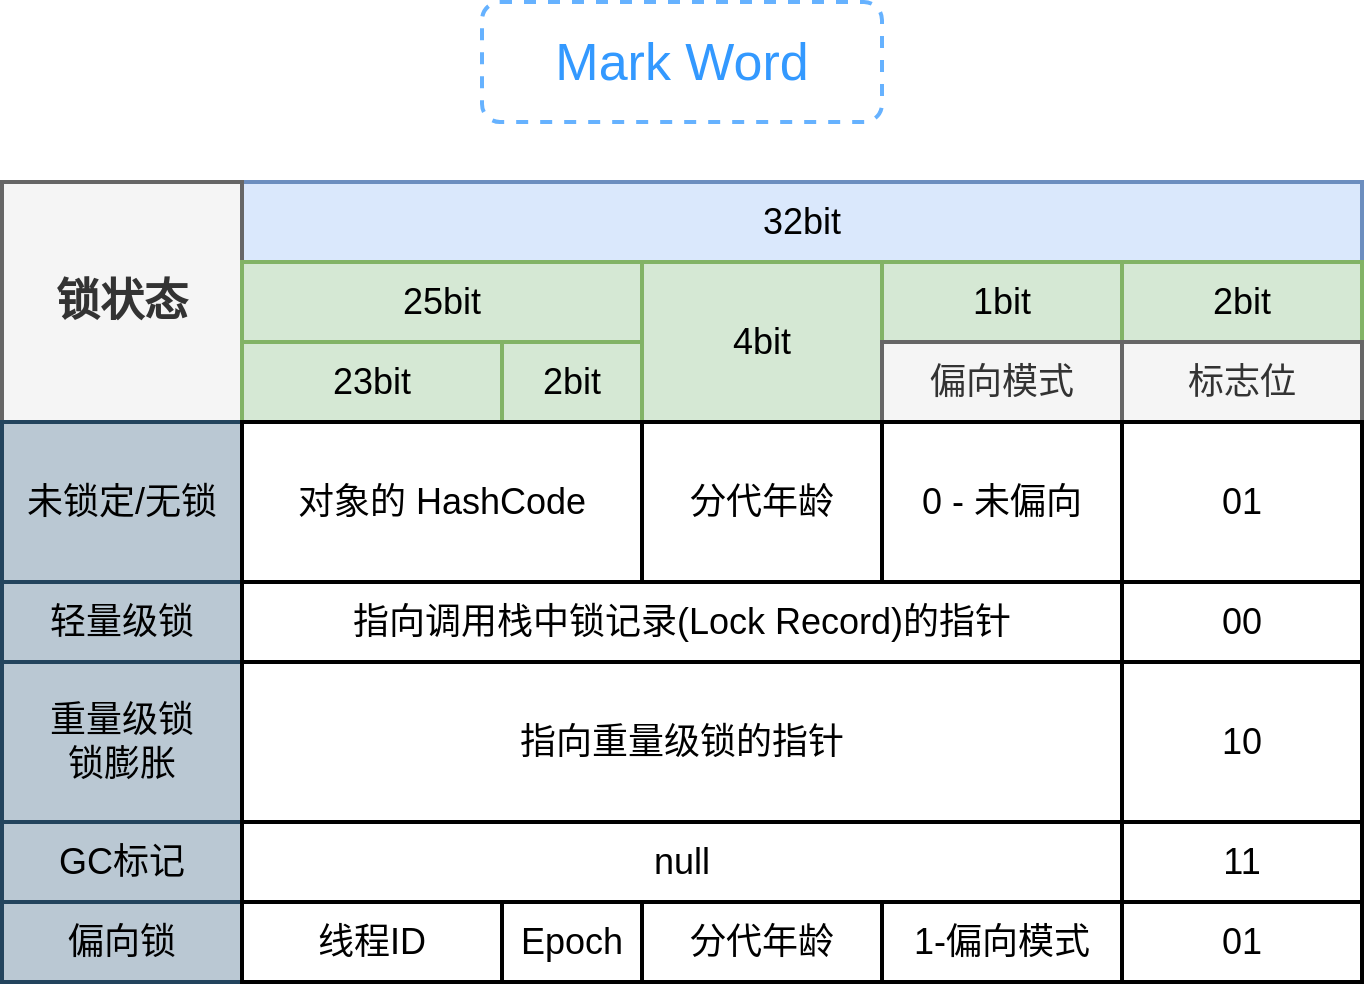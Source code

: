 <mxfile version="14.4.2" type="github">
  <diagram id="jGbxMY5IhiKX8wRGJWSk" name="Page-1">
    <mxGraphModel dx="2066" dy="1161" grid="1" gridSize="10" guides="1" tooltips="1" connect="1" arrows="1" fold="1" page="1" pageScale="1" pageWidth="827" pageHeight="1169" math="0" shadow="0">
      <root>
        <mxCell id="0" />
        <mxCell id="1" parent="0" />
        <mxCell id="sBcvcom1AQNV1496R9Lu-2" value="&lt;font style=&quot;font-size: 18px&quot;&gt;32bit&lt;/font&gt;" style="rounded=0;whiteSpace=wrap;html=1;fillColor=#dae8fc;strokeColor=#6c8ebf;strokeWidth=2;" vertex="1" parent="1">
          <mxGeometry x="200" y="160" width="560" height="40" as="geometry" />
        </mxCell>
        <mxCell id="sBcvcom1AQNV1496R9Lu-3" value="&lt;b style=&quot;font-size: 22px&quot;&gt;锁状态&lt;/b&gt;" style="rounded=0;whiteSpace=wrap;html=1;fillColor=#f5f5f5;strokeColor=#666666;fontColor=#333333;strokeWidth=2;" vertex="1" parent="1">
          <mxGeometry x="80" y="160" width="120" height="120" as="geometry" />
        </mxCell>
        <mxCell id="sBcvcom1AQNV1496R9Lu-7" value="&lt;font style=&quot;font-size: 18px&quot;&gt;25bit&lt;/font&gt;" style="rounded=0;whiteSpace=wrap;html=1;fillColor=#d5e8d4;strokeColor=#82b366;strokeWidth=2;" vertex="1" parent="1">
          <mxGeometry x="200" y="200" width="200" height="40" as="geometry" />
        </mxCell>
        <mxCell id="sBcvcom1AQNV1496R9Lu-9" value="&lt;font style=&quot;font-size: 18px&quot;&gt;4bit&lt;br&gt;&lt;/font&gt;" style="rounded=0;whiteSpace=wrap;html=1;fillColor=#d5e8d4;strokeColor=#82b366;strokeWidth=2;" vertex="1" parent="1">
          <mxGeometry x="400" y="200" width="120" height="80" as="geometry" />
        </mxCell>
        <mxCell id="sBcvcom1AQNV1496R9Lu-10" value="&lt;font style=&quot;font-size: 18px&quot;&gt;1bit&lt;br&gt;&lt;/font&gt;" style="rounded=0;whiteSpace=wrap;html=1;fillColor=#d5e8d4;strokeColor=#82b366;strokeWidth=2;" vertex="1" parent="1">
          <mxGeometry x="520" y="200" width="120" height="40" as="geometry" />
        </mxCell>
        <mxCell id="sBcvcom1AQNV1496R9Lu-11" value="&lt;font style=&quot;font-size: 18px&quot;&gt;2bit&lt;br&gt;&lt;/font&gt;" style="rounded=0;whiteSpace=wrap;html=1;fillColor=#d5e8d4;strokeColor=#82b366;strokeWidth=2;" vertex="1" parent="1">
          <mxGeometry x="640" y="200" width="120" height="40" as="geometry" />
        </mxCell>
        <mxCell id="sBcvcom1AQNV1496R9Lu-15" value="&lt;font style=&quot;font-size: 18px&quot;&gt;23bit&lt;/font&gt;" style="rounded=0;whiteSpace=wrap;html=1;fillColor=#d5e8d4;strokeColor=#82b366;strokeWidth=2;" vertex="1" parent="1">
          <mxGeometry x="200" y="240" width="130" height="40" as="geometry" />
        </mxCell>
        <mxCell id="sBcvcom1AQNV1496R9Lu-16" value="&lt;font style=&quot;font-size: 18px&quot;&gt;2bit&lt;/font&gt;" style="rounded=0;whiteSpace=wrap;html=1;fillColor=#d5e8d4;strokeColor=#82b366;strokeWidth=2;" vertex="1" parent="1">
          <mxGeometry x="330" y="240" width="70" height="40" as="geometry" />
        </mxCell>
        <mxCell id="sBcvcom1AQNV1496R9Lu-17" value="&lt;font style=&quot;font-size: 18px&quot;&gt;偏向模式&lt;br&gt;&lt;/font&gt;" style="rounded=0;whiteSpace=wrap;html=1;strokeWidth=2;fillColor=#f5f5f5;strokeColor=#666666;fontColor=#333333;" vertex="1" parent="1">
          <mxGeometry x="520" y="240" width="120" height="40" as="geometry" />
        </mxCell>
        <mxCell id="sBcvcom1AQNV1496R9Lu-18" value="&lt;font style=&quot;font-size: 18px&quot;&gt;标志位&lt;br&gt;&lt;/font&gt;" style="rounded=0;whiteSpace=wrap;html=1;strokeWidth=2;fillColor=#f5f5f5;strokeColor=#666666;fontColor=#333333;" vertex="1" parent="1">
          <mxGeometry x="640" y="240" width="120" height="40" as="geometry" />
        </mxCell>
        <mxCell id="sBcvcom1AQNV1496R9Lu-22" value="&lt;font style=&quot;font-size: 18px&quot;&gt;未锁定/无锁&lt;/font&gt;" style="rounded=0;whiteSpace=wrap;html=1;fillColor=#bac8d3;strokeColor=#23445d;strokeWidth=2;" vertex="1" parent="1">
          <mxGeometry x="80" y="280" width="120" height="80" as="geometry" />
        </mxCell>
        <mxCell id="sBcvcom1AQNV1496R9Lu-23" value="&lt;font style=&quot;font-size: 18px&quot;&gt;轻量级锁&lt;/font&gt;" style="rounded=0;whiteSpace=wrap;html=1;fillColor=#bac8d3;strokeColor=#23445d;strokeWidth=2;" vertex="1" parent="1">
          <mxGeometry x="80" y="360" width="120" height="40" as="geometry" />
        </mxCell>
        <mxCell id="sBcvcom1AQNV1496R9Lu-24" value="&lt;font style=&quot;font-size: 18px&quot;&gt;重量级锁&lt;br&gt;锁膨胀&lt;/font&gt;" style="rounded=0;whiteSpace=wrap;html=1;fillColor=#bac8d3;strokeColor=#23445d;strokeWidth=2;" vertex="1" parent="1">
          <mxGeometry x="80" y="400" width="120" height="80" as="geometry" />
        </mxCell>
        <mxCell id="sBcvcom1AQNV1496R9Lu-25" value="&lt;font style=&quot;font-size: 18px&quot;&gt;GC标记&lt;/font&gt;" style="rounded=0;whiteSpace=wrap;html=1;fillColor=#bac8d3;strokeColor=#23445d;strokeWidth=2;" vertex="1" parent="1">
          <mxGeometry x="80" y="480" width="120" height="40" as="geometry" />
        </mxCell>
        <mxCell id="sBcvcom1AQNV1496R9Lu-26" value="&lt;font style=&quot;font-size: 18px&quot;&gt;偏向锁&lt;/font&gt;" style="rounded=0;whiteSpace=wrap;html=1;fillColor=#bac8d3;strokeColor=#23445d;strokeWidth=2;" vertex="1" parent="1">
          <mxGeometry x="80" y="520" width="120" height="40" as="geometry" />
        </mxCell>
        <mxCell id="sBcvcom1AQNV1496R9Lu-27" value="&lt;span style=&quot;font-size: 18px&quot;&gt;对象的 HashCode&lt;/span&gt;" style="rounded=0;whiteSpace=wrap;html=1;strokeWidth=2;" vertex="1" parent="1">
          <mxGeometry x="200" y="280" width="200" height="80" as="geometry" />
        </mxCell>
        <mxCell id="sBcvcom1AQNV1496R9Lu-28" value="&lt;font style=&quot;font-size: 18px&quot;&gt;分代年龄&lt;br&gt;&lt;/font&gt;" style="rounded=0;whiteSpace=wrap;html=1;strokeWidth=2;" vertex="1" parent="1">
          <mxGeometry x="400" y="280" width="120" height="80" as="geometry" />
        </mxCell>
        <mxCell id="sBcvcom1AQNV1496R9Lu-29" value="&lt;font style=&quot;font-size: 18px&quot;&gt;0 - 未偏向&lt;br&gt;&lt;/font&gt;" style="rounded=0;whiteSpace=wrap;html=1;strokeWidth=2;" vertex="1" parent="1">
          <mxGeometry x="520" y="280" width="120" height="80" as="geometry" />
        </mxCell>
        <mxCell id="sBcvcom1AQNV1496R9Lu-30" value="&lt;font style=&quot;font-size: 18px&quot;&gt;01&lt;br&gt;&lt;/font&gt;" style="rounded=0;whiteSpace=wrap;html=1;strokeWidth=2;" vertex="1" parent="1">
          <mxGeometry x="640" y="280" width="120" height="80" as="geometry" />
        </mxCell>
        <mxCell id="sBcvcom1AQNV1496R9Lu-31" value="&lt;span style=&quot;font-size: 18px&quot;&gt;指向调用栈中锁记录(Lock Record)的指针&lt;/span&gt;" style="rounded=0;whiteSpace=wrap;html=1;strokeWidth=2;" vertex="1" parent="1">
          <mxGeometry x="200" y="360" width="440" height="40" as="geometry" />
        </mxCell>
        <mxCell id="sBcvcom1AQNV1496R9Lu-32" value="&lt;font style=&quot;font-size: 18px&quot;&gt;00&lt;br&gt;&lt;/font&gt;" style="rounded=0;whiteSpace=wrap;html=1;strokeWidth=2;" vertex="1" parent="1">
          <mxGeometry x="640" y="360" width="120" height="40" as="geometry" />
        </mxCell>
        <mxCell id="sBcvcom1AQNV1496R9Lu-33" value="&lt;span style=&quot;font-size: 18px&quot;&gt;指向重量级锁的指针&lt;/span&gt;" style="rounded=0;whiteSpace=wrap;html=1;strokeWidth=2;" vertex="1" parent="1">
          <mxGeometry x="200" y="400" width="440" height="80" as="geometry" />
        </mxCell>
        <mxCell id="sBcvcom1AQNV1496R9Lu-34" value="&lt;font style=&quot;font-size: 18px&quot;&gt;10&lt;br&gt;&lt;/font&gt;" style="rounded=0;whiteSpace=wrap;html=1;strokeWidth=2;" vertex="1" parent="1">
          <mxGeometry x="640" y="400" width="120" height="80" as="geometry" />
        </mxCell>
        <mxCell id="sBcvcom1AQNV1496R9Lu-35" value="&lt;span style=&quot;font-size: 18px&quot;&gt;null&lt;/span&gt;" style="rounded=0;whiteSpace=wrap;html=1;strokeWidth=2;" vertex="1" parent="1">
          <mxGeometry x="200" y="480" width="440" height="40" as="geometry" />
        </mxCell>
        <mxCell id="sBcvcom1AQNV1496R9Lu-37" value="&lt;font style=&quot;font-size: 18px&quot;&gt;11&lt;br&gt;&lt;/font&gt;" style="rounded=0;whiteSpace=wrap;html=1;strokeWidth=2;" vertex="1" parent="1">
          <mxGeometry x="640" y="480" width="120" height="40" as="geometry" />
        </mxCell>
        <mxCell id="sBcvcom1AQNV1496R9Lu-38" value="&lt;span style=&quot;font-size: 18px&quot;&gt;线程ID&lt;/span&gt;" style="rounded=0;whiteSpace=wrap;html=1;strokeWidth=2;" vertex="1" parent="1">
          <mxGeometry x="200" y="520" width="130" height="40" as="geometry" />
        </mxCell>
        <mxCell id="sBcvcom1AQNV1496R9Lu-39" value="&lt;font style=&quot;font-size: 18px&quot;&gt;Epoch&lt;/font&gt;" style="rounded=0;whiteSpace=wrap;html=1;strokeWidth=2;" vertex="1" parent="1">
          <mxGeometry x="330" y="520" width="70" height="40" as="geometry" />
        </mxCell>
        <mxCell id="sBcvcom1AQNV1496R9Lu-41" value="&lt;font style=&quot;font-size: 18px&quot;&gt;分代年龄&lt;br&gt;&lt;/font&gt;" style="rounded=0;whiteSpace=wrap;html=1;strokeWidth=2;" vertex="1" parent="1">
          <mxGeometry x="400" y="520" width="120" height="40" as="geometry" />
        </mxCell>
        <mxCell id="sBcvcom1AQNV1496R9Lu-42" value="&lt;font style=&quot;font-size: 18px&quot;&gt;1-偏向模式&lt;br&gt;&lt;/font&gt;" style="rounded=0;whiteSpace=wrap;html=1;strokeWidth=2;" vertex="1" parent="1">
          <mxGeometry x="520" y="520" width="120" height="40" as="geometry" />
        </mxCell>
        <mxCell id="sBcvcom1AQNV1496R9Lu-44" value="&lt;font style=&quot;font-size: 18px&quot;&gt;01&lt;br&gt;&lt;/font&gt;" style="rounded=0;whiteSpace=wrap;html=1;strokeWidth=2;" vertex="1" parent="1">
          <mxGeometry x="640" y="520" width="120" height="40" as="geometry" />
        </mxCell>
        <mxCell id="sBcvcom1AQNV1496R9Lu-45" value="&lt;font style=&quot;font-size: 26px&quot; color=&quot;#3399ff&quot;&gt;Mark Word&lt;/font&gt;" style="rounded=1;whiteSpace=wrap;html=1;strokeWidth=2;dashed=1;strokeColor=#66B2FF;" vertex="1" parent="1">
          <mxGeometry x="320" y="70" width="200" height="60" as="geometry" />
        </mxCell>
      </root>
    </mxGraphModel>
  </diagram>
</mxfile>
